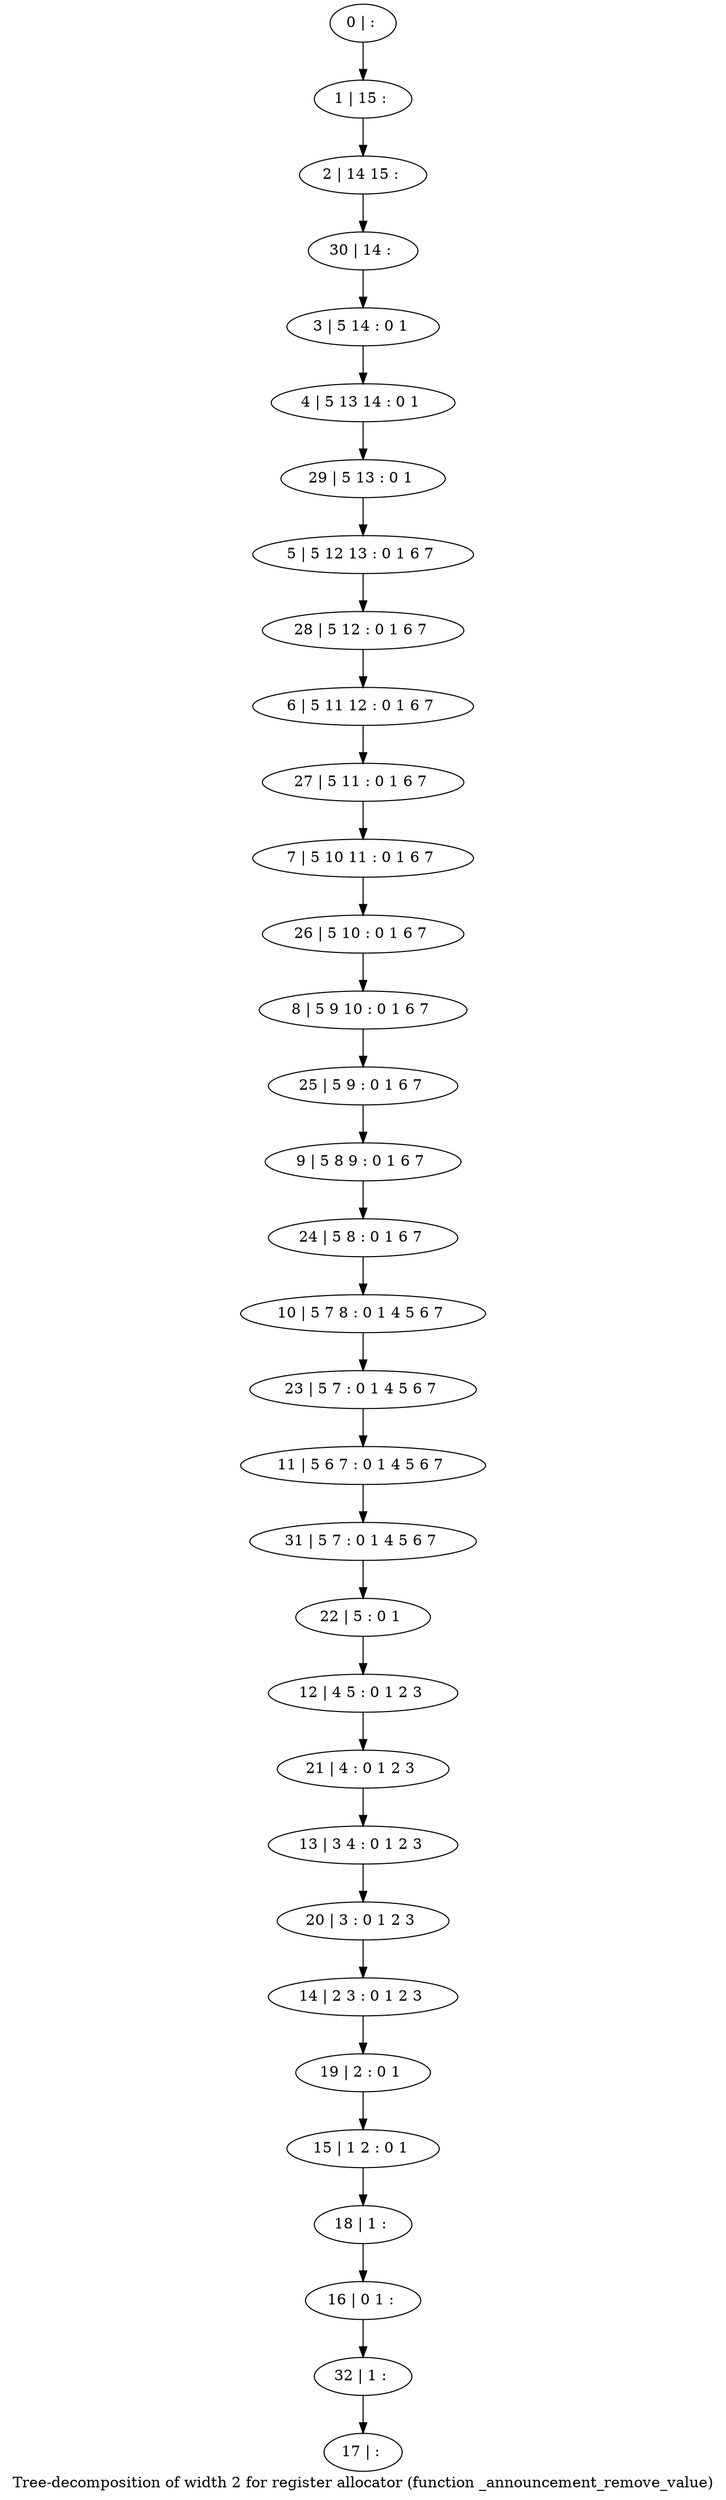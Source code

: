 digraph G {
graph [label="Tree-decomposition of width 2 for register allocator (function _announcement_remove_value)"]
0[label="0 | : "];
1[label="1 | 15 : "];
2[label="2 | 14 15 : "];
3[label="3 | 5 14 : 0 1 "];
4[label="4 | 5 13 14 : 0 1 "];
5[label="5 | 5 12 13 : 0 1 6 7 "];
6[label="6 | 5 11 12 : 0 1 6 7 "];
7[label="7 | 5 10 11 : 0 1 6 7 "];
8[label="8 | 5 9 10 : 0 1 6 7 "];
9[label="9 | 5 8 9 : 0 1 6 7 "];
10[label="10 | 5 7 8 : 0 1 4 5 6 7 "];
11[label="11 | 5 6 7 : 0 1 4 5 6 7 "];
12[label="12 | 4 5 : 0 1 2 3 "];
13[label="13 | 3 4 : 0 1 2 3 "];
14[label="14 | 2 3 : 0 1 2 3 "];
15[label="15 | 1 2 : 0 1 "];
16[label="16 | 0 1 : "];
17[label="17 | : "];
18[label="18 | 1 : "];
19[label="19 | 2 : 0 1 "];
20[label="20 | 3 : 0 1 2 3 "];
21[label="21 | 4 : 0 1 2 3 "];
22[label="22 | 5 : 0 1 "];
23[label="23 | 5 7 : 0 1 4 5 6 7 "];
24[label="24 | 5 8 : 0 1 6 7 "];
25[label="25 | 5 9 : 0 1 6 7 "];
26[label="26 | 5 10 : 0 1 6 7 "];
27[label="27 | 5 11 : 0 1 6 7 "];
28[label="28 | 5 12 : 0 1 6 7 "];
29[label="29 | 5 13 : 0 1 "];
30[label="30 | 14 : "];
31[label="31 | 5 7 : 0 1 4 5 6 7 "];
32[label="32 | 1 : "];
0->1 ;
1->2 ;
3->4 ;
18->16 ;
15->18 ;
19->15 ;
14->19 ;
20->14 ;
13->20 ;
21->13 ;
12->21 ;
22->12 ;
23->11 ;
10->23 ;
24->10 ;
9->24 ;
25->9 ;
8->25 ;
26->8 ;
7->26 ;
27->7 ;
6->27 ;
28->6 ;
5->28 ;
29->5 ;
4->29 ;
30->3 ;
2->30 ;
31->22 ;
11->31 ;
32->17 ;
16->32 ;
}
